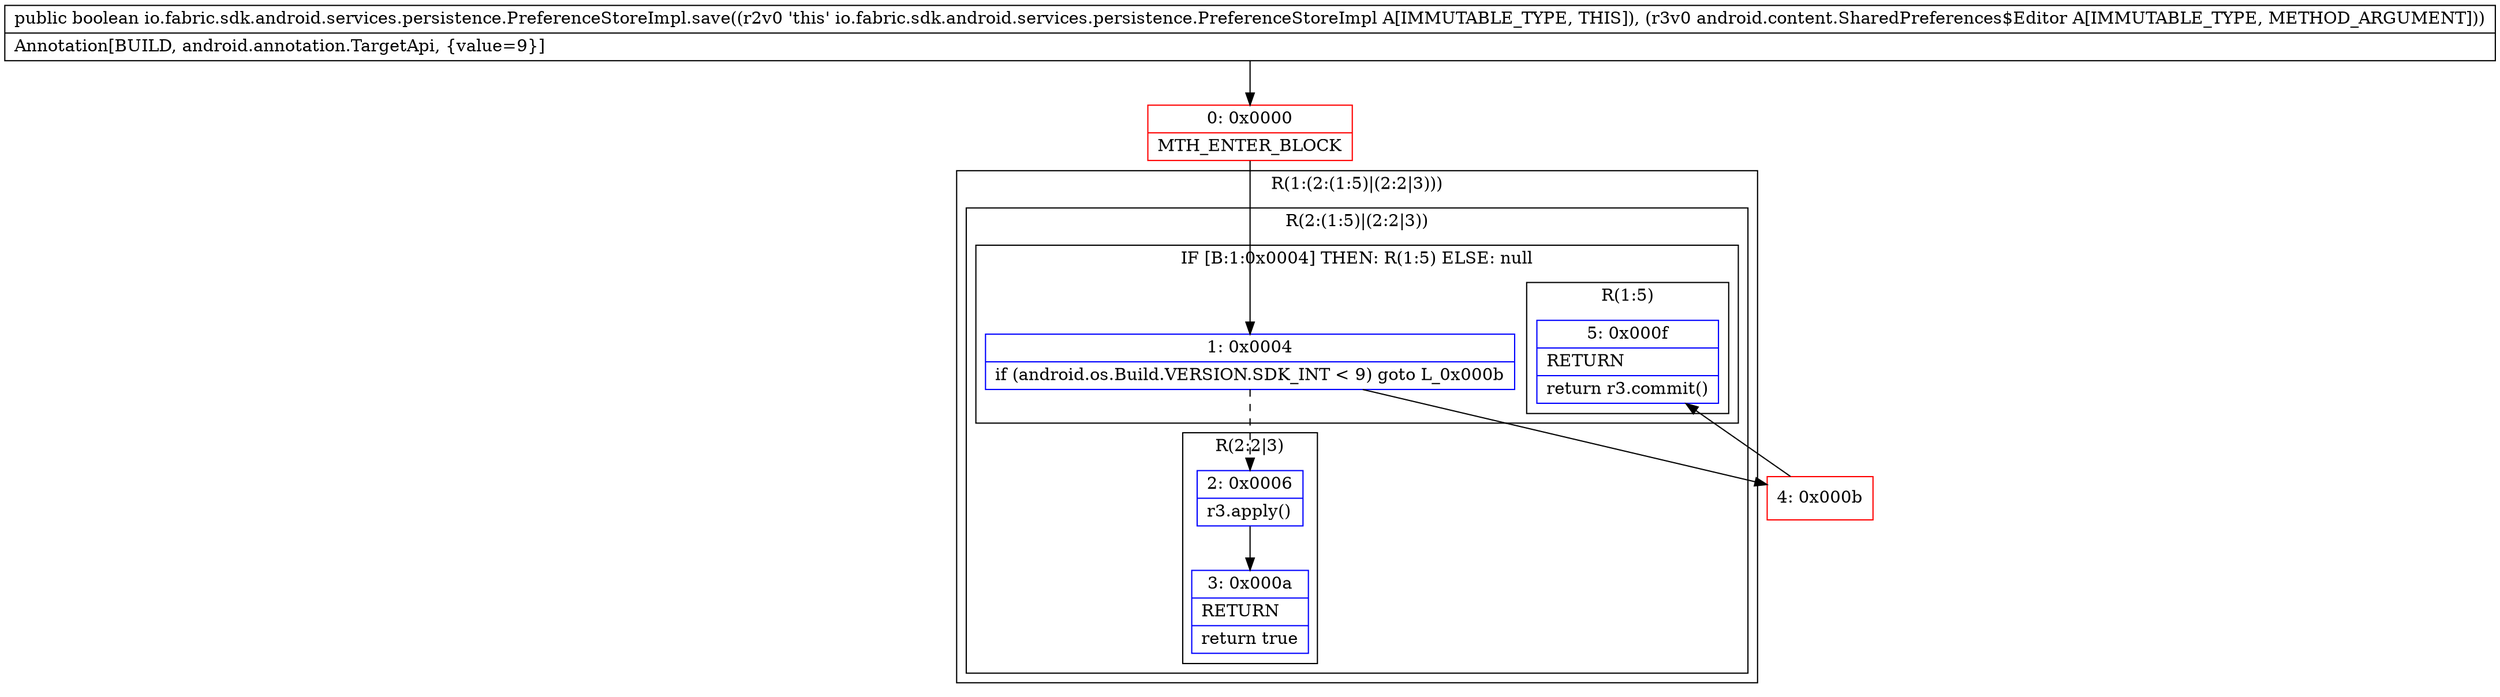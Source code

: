 digraph "CFG forio.fabric.sdk.android.services.persistence.PreferenceStoreImpl.save(Landroid\/content\/SharedPreferences$Editor;)Z" {
subgraph cluster_Region_1604806046 {
label = "R(1:(2:(1:5)|(2:2|3)))";
node [shape=record,color=blue];
subgraph cluster_Region_15968361 {
label = "R(2:(1:5)|(2:2|3))";
node [shape=record,color=blue];
subgraph cluster_IfRegion_980893034 {
label = "IF [B:1:0x0004] THEN: R(1:5) ELSE: null";
node [shape=record,color=blue];
Node_1 [shape=record,label="{1\:\ 0x0004|if (android.os.Build.VERSION.SDK_INT \< 9) goto L_0x000b\l}"];
subgraph cluster_Region_1954964598 {
label = "R(1:5)";
node [shape=record,color=blue];
Node_5 [shape=record,label="{5\:\ 0x000f|RETURN\l|return r3.commit()\l}"];
}
}
subgraph cluster_Region_283735277 {
label = "R(2:2|3)";
node [shape=record,color=blue];
Node_2 [shape=record,label="{2\:\ 0x0006|r3.apply()\l}"];
Node_3 [shape=record,label="{3\:\ 0x000a|RETURN\l|return true\l}"];
}
}
}
Node_0 [shape=record,color=red,label="{0\:\ 0x0000|MTH_ENTER_BLOCK\l}"];
Node_4 [shape=record,color=red,label="{4\:\ 0x000b}"];
MethodNode[shape=record,label="{public boolean io.fabric.sdk.android.services.persistence.PreferenceStoreImpl.save((r2v0 'this' io.fabric.sdk.android.services.persistence.PreferenceStoreImpl A[IMMUTABLE_TYPE, THIS]), (r3v0 android.content.SharedPreferences$Editor A[IMMUTABLE_TYPE, METHOD_ARGUMENT]))  | Annotation[BUILD, android.annotation.TargetApi, \{value=9\}]\l}"];
MethodNode -> Node_0;
Node_1 -> Node_2[style=dashed];
Node_1 -> Node_4;
Node_2 -> Node_3;
Node_0 -> Node_1;
Node_4 -> Node_5;
}


